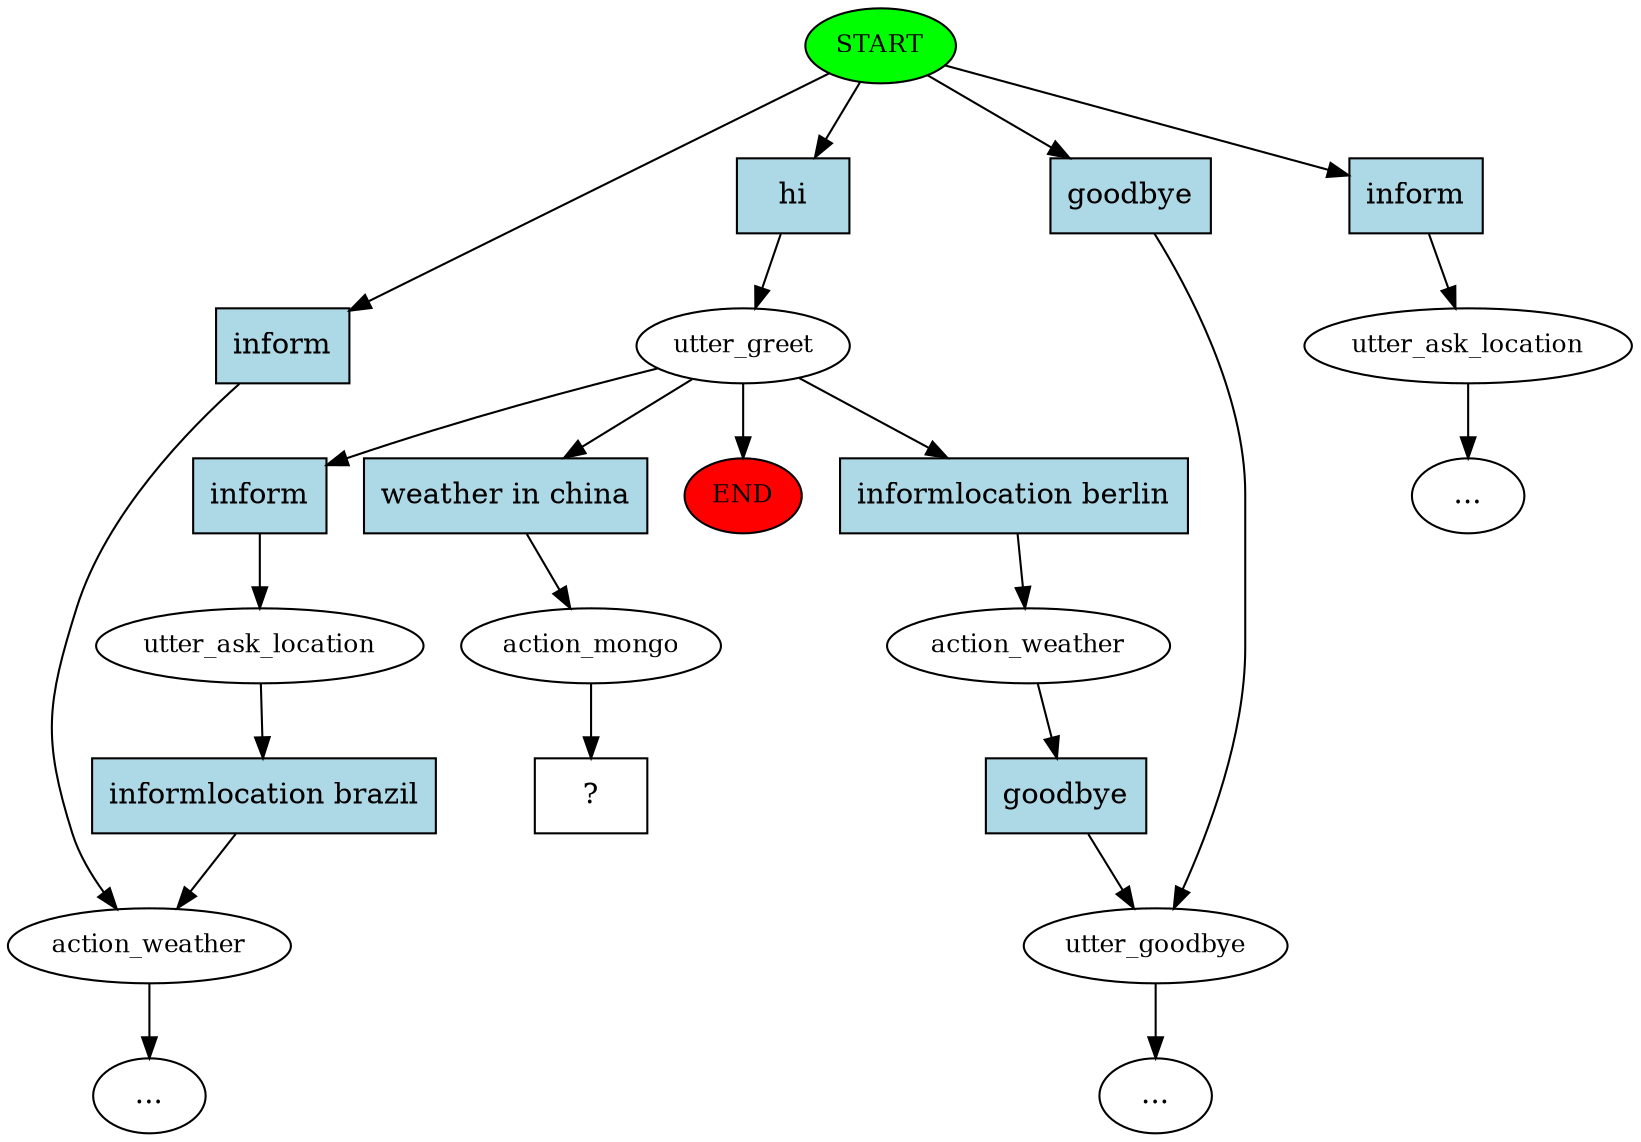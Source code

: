 digraph  {
0 [label=START, fillcolor=green, style=filled, fontsize=12, class="start active"];
"-1" [label=END, fillcolor=red, style=filled, fontsize=12, class=end];
1 [label=utter_greet, fontsize=12, class=active];
2 [label=utter_ask_location, fontsize=12, class=""];
3 [label=action_weather, fontsize=12, class=""];
5 [label=action_weather, fontsize=12, class=""];
6 [label=utter_goodbye, fontsize=12, class=""];
8 [label=utter_ask_location, fontsize=12, class=""];
"-5" [label="...", class=ellipsis];
"-6" [label="...", class=ellipsis];
"-7" [label="...", class=ellipsis];
12 [label=action_mongo, fontsize=12, class=active];
13 [label="  ?  ", shape=rect, class="intent dashed active"];
14 [label=hi, shape=rect, style=filled, fillcolor=lightblue, class="intent active"];
15 [label=inform, shape=rect, style=filled, fillcolor=lightblue, class=intent];
16 [label=inform, shape=rect, style=filled, fillcolor=lightblue, class=intent];
17 [label=goodbye, shape=rect, style=filled, fillcolor=lightblue, class=intent];
18 [label=inform, shape=rect, style=filled, fillcolor=lightblue, class=intent];
19 [label="informlocation berlin", shape=rect, style=filled, fillcolor=lightblue, class=intent];
20 [label="weather in china", shape=rect, style=filled, fillcolor=lightblue, class="intent active"];
21 [label="informlocation brazil", shape=rect, style=filled, fillcolor=lightblue, class=intent];
22 [label=goodbye, shape=rect, style=filled, fillcolor=lightblue, class=intent];
0 -> 14  [key=0, class=active];
0 -> 15  [key=0, class=""];
0 -> 16  [key=0, class=""];
0 -> 17  [key=0, class=""];
1 -> "-1"  [key=NONE, label="", class=""];
1 -> 18  [key=0, class=""];
1 -> 19  [key=0, class=""];
1 -> 20  [key=0, class=active];
2 -> 21  [key=0, class=""];
3 -> "-6"  [key=NONE, label="", class=""];
5 -> 22  [key=0, class=""];
6 -> "-7"  [key=NONE, label="", class=""];
8 -> "-5"  [key=NONE, label="", class=""];
12 -> 13  [key=NONE, label="", class=active];
14 -> 1  [key=0, class=active];
15 -> 8  [key=0, class=""];
16 -> 3  [key=0, class=""];
17 -> 6  [key=0, class=""];
18 -> 2  [key=0, class=""];
19 -> 5  [key=0, class=""];
20 -> 12  [key=0, class=active];
21 -> 3  [key=0, class=""];
22 -> 6  [key=0, class=""];
}
